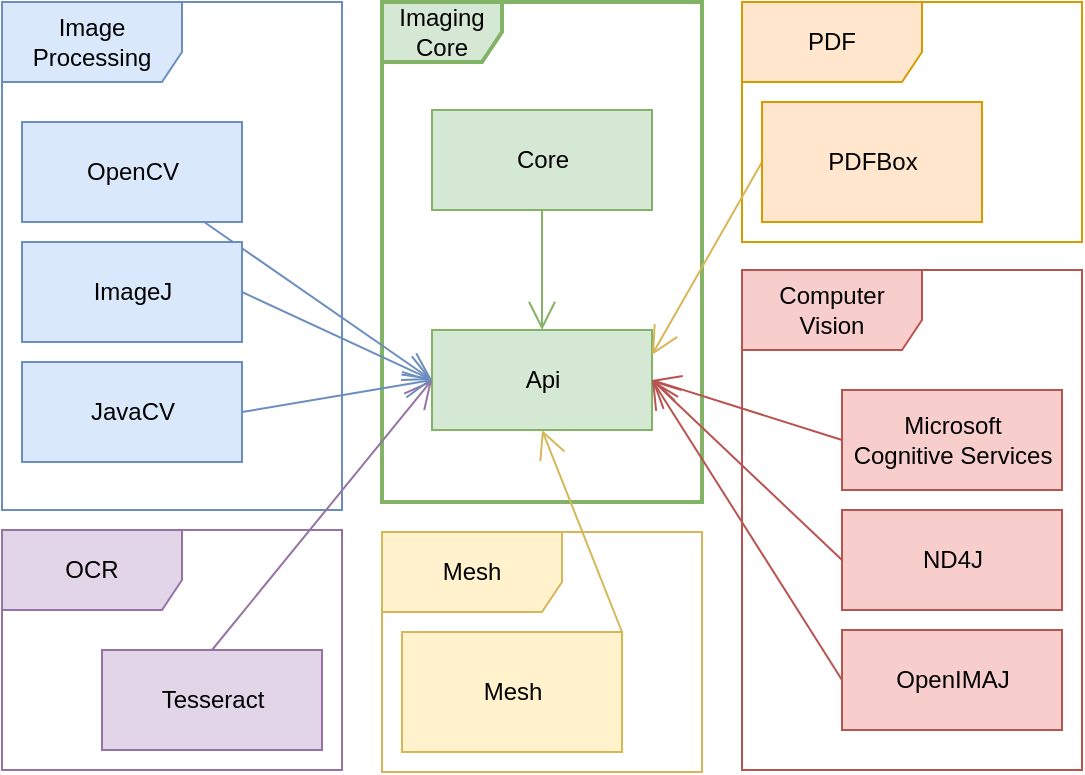 <mxfile version="13.7.9" type="device"><diagram id="Ylxj_0b_zs24TeH4lLF7" name="Page-1"><mxGraphModel dx="813" dy="558" grid="1" gridSize="10" guides="1" tooltips="1" connect="1" arrows="1" fold="1" page="1" pageScale="1" pageWidth="700" pageHeight="450" math="0" shadow="0"><root><mxCell id="0"/><mxCell id="1" parent="0"/><mxCell id="QwiKFzZQ-d2ylJXLY9Yn-19" value="Computer Vision" style="shape=umlFrame;whiteSpace=wrap;html=1;width=90;height=40;fillColor=#f8cecc;strokeColor=#b85450;" parent="1" vertex="1"><mxGeometry x="470" y="140" width="170" height="250" as="geometry"/></mxCell><mxCell id="QwiKFzZQ-d2ylJXLY9Yn-18" value="Image Processing" style="shape=umlFrame;whiteSpace=wrap;html=1;width=90;height=40;fillColor=#dae8fc;strokeColor=#6c8ebf;" parent="1" vertex="1"><mxGeometry x="100" y="6" width="170" height="254" as="geometry"/></mxCell><mxCell id="QwiKFzZQ-d2ylJXLY9Yn-22" value="Imaging Core" style="shape=umlFrame;whiteSpace=wrap;html=1;strokeWidth=2;fillColor=#d5e8d4;strokeColor=#82b366;" parent="1" vertex="1"><mxGeometry x="290" y="6" width="160" height="250" as="geometry"/></mxCell><mxCell id="QwiKFzZQ-d2ylJXLY9Yn-21" value="PDF" style="shape=umlFrame;whiteSpace=wrap;html=1;width=90;height=40;fillColor=#ffe6cc;strokeColor=#d79b00;" parent="1" vertex="1"><mxGeometry x="470" y="6" width="170" height="120" as="geometry"/></mxCell><mxCell id="QwiKFzZQ-d2ylJXLY9Yn-20" value="OCR" style="shape=umlFrame;whiteSpace=wrap;html=1;width=90;height=40;fillColor=#e1d5e7;strokeColor=#9673a6;" parent="1" vertex="1"><mxGeometry x="100" y="270" width="170" height="120" as="geometry"/></mxCell><mxCell id="QwiKFzZQ-d2ylJXLY9Yn-1" value="Api" style="html=1;fillColor=#d5e8d4;strokeColor=#82b366;" parent="1" vertex="1"><mxGeometry x="315" y="170" width="110" height="50" as="geometry"/></mxCell><mxCell id="QwiKFzZQ-d2ylJXLY9Yn-2" value="Core" style="html=1;fillColor=#d5e8d4;strokeColor=#82b366;" parent="1" vertex="1"><mxGeometry x="315" y="60" width="110" height="50" as="geometry"/></mxCell><mxCell id="QwiKFzZQ-d2ylJXLY9Yn-4" value="OpenCV" style="html=1;fillColor=#dae8fc;strokeColor=#6c8ebf;" parent="1" vertex="1"><mxGeometry x="110" y="66" width="110" height="50" as="geometry"/></mxCell><mxCell id="lxouMCAXQMESCVHlXEmf-1" style="rounded=0;orthogonalLoop=1;jettySize=auto;html=1;exitX=0;exitY=0.5;exitDx=0;exitDy=0;entryX=1;entryY=0.25;entryDx=0;entryDy=0;fillColor=#fff2cc;strokeColor=#d6b656;endArrow=open;endFill=0;endSize=12;" parent="1" source="QwiKFzZQ-d2ylJXLY9Yn-8" target="QwiKFzZQ-d2ylJXLY9Yn-1" edge="1"><mxGeometry relative="1" as="geometry"/></mxCell><mxCell id="QwiKFzZQ-d2ylJXLY9Yn-8" value="PDFBox" style="html=1;fillColor=#ffe6cc;strokeColor=#d79b00;" parent="1" vertex="1"><mxGeometry x="480" y="56" width="110" height="60" as="geometry"/></mxCell><mxCell id="QwiKFzZQ-d2ylJXLY9Yn-9" value="Tesseract&lt;br&gt;" style="html=1;fillColor=#e1d5e7;strokeColor=#9673a6;" parent="1" vertex="1"><mxGeometry x="150" y="330" width="110" height="50" as="geometry"/></mxCell><mxCell id="QwiKFzZQ-d2ylJXLY9Yn-10" value="Microsoft&lt;br&gt;Cognitive Services&lt;br&gt;" style="html=1;fillColor=#f8cecc;strokeColor=#b85450;" parent="1" vertex="1"><mxGeometry x="520" y="200" width="110" height="50" as="geometry"/></mxCell><mxCell id="QwiKFzZQ-d2ylJXLY9Yn-11" value="" style="endArrow=open;endFill=1;endSize=12;html=1;fillColor=#d5e8d4;strokeColor=#82b366;" parent="1" source="QwiKFzZQ-d2ylJXLY9Yn-2" target="QwiKFzZQ-d2ylJXLY9Yn-1" edge="1"><mxGeometry width="160" relative="1" as="geometry"><mxPoint x="180" y="376" as="sourcePoint"/><mxPoint x="340" y="376" as="targetPoint"/></mxGeometry></mxCell><mxCell id="QwiKFzZQ-d2ylJXLY9Yn-14" value="" style="endArrow=open;endFill=1;endSize=12;html=1;fillColor=#dae8fc;strokeColor=#6c8ebf;entryX=0;entryY=0.5;entryDx=0;entryDy=0;" parent="1" source="QwiKFzZQ-d2ylJXLY9Yn-4" target="QwiKFzZQ-d2ylJXLY9Yn-1" edge="1"><mxGeometry width="160" relative="1" as="geometry"><mxPoint x="200" y="456" as="sourcePoint"/><mxPoint x="360" y="456" as="targetPoint"/></mxGeometry></mxCell><mxCell id="QwiKFzZQ-d2ylJXLY9Yn-16" value="" style="endArrow=open;endFill=1;endSize=12;html=1;fillColor=#e1d5e7;strokeColor=#9673a6;entryX=0;entryY=0.5;entryDx=0;entryDy=0;exitX=0.5;exitY=0;exitDx=0;exitDy=0;" parent="1" source="QwiKFzZQ-d2ylJXLY9Yn-9" target="QwiKFzZQ-d2ylJXLY9Yn-1" edge="1"><mxGeometry width="160" relative="1" as="geometry"><mxPoint x="180" y="466" as="sourcePoint"/><mxPoint x="340" y="466" as="targetPoint"/></mxGeometry></mxCell><mxCell id="QwiKFzZQ-d2ylJXLY9Yn-17" value="" style="endArrow=open;endFill=1;endSize=12;html=1;fillColor=#f8cecc;strokeColor=#b85450;entryX=1;entryY=0.5;entryDx=0;entryDy=0;exitX=0;exitY=0.5;exitDx=0;exitDy=0;" parent="1" source="QwiKFzZQ-d2ylJXLY9Yn-10" target="QwiKFzZQ-d2ylJXLY9Yn-1" edge="1"><mxGeometry width="160" relative="1" as="geometry"><mxPoint x="240" y="416" as="sourcePoint"/><mxPoint x="400" y="416" as="targetPoint"/></mxGeometry></mxCell><mxCell id="gZdt0Xd-WqWPw0UXdV1w-1" value="ImageJ" style="html=1;fillColor=#dae8fc;strokeColor=#6c8ebf;" parent="1" vertex="1"><mxGeometry x="110" y="126" width="110" height="50" as="geometry"/></mxCell><mxCell id="gZdt0Xd-WqWPw0UXdV1w-3" value="" style="endArrow=open;endFill=1;endSize=12;html=1;fillColor=#dae8fc;strokeColor=#6c8ebf;entryX=0;entryY=0.5;entryDx=0;entryDy=0;exitX=1;exitY=0.5;exitDx=0;exitDy=0;" parent="1" source="gZdt0Xd-WqWPw0UXdV1w-1" target="QwiKFzZQ-d2ylJXLY9Yn-1" edge="1"><mxGeometry width="160" relative="1" as="geometry"><mxPoint x="230" y="101" as="sourcePoint"/><mxPoint x="325" y="101" as="targetPoint"/></mxGeometry></mxCell><mxCell id="bRZNNnJUCgs-pFh0X8Yt-1" value="ND4J" style="html=1;fillColor=#f8cecc;strokeColor=#b85450;" parent="1" vertex="1"><mxGeometry x="520" y="260" width="110" height="50" as="geometry"/></mxCell><mxCell id="bRZNNnJUCgs-pFh0X8Yt-3" value="" style="endArrow=open;endFill=1;endSize=12;html=1;fillColor=#f8cecc;strokeColor=#b85450;exitX=0;exitY=0.5;exitDx=0;exitDy=0;entryX=1;entryY=0.5;entryDx=0;entryDy=0;" parent="1" source="bRZNNnJUCgs-pFh0X8Yt-1" target="QwiKFzZQ-d2ylJXLY9Yn-1" edge="1"><mxGeometry width="160" relative="1" as="geometry"><mxPoint x="530" y="101" as="sourcePoint"/><mxPoint x="420" y="195" as="targetPoint"/></mxGeometry></mxCell><mxCell id="DBWXWgATHRcUCI2yqFGQ-1" value="OpenIMAJ" style="html=1;fillColor=#f8cecc;strokeColor=#b85450;" parent="1" vertex="1"><mxGeometry x="520" y="320" width="110" height="50" as="geometry"/></mxCell><mxCell id="DBWXWgATHRcUCI2yqFGQ-3" value="" style="endArrow=open;endFill=1;endSize=12;html=1;fillColor=#f8cecc;strokeColor=#b85450;entryX=1;entryY=0.5;entryDx=0;entryDy=0;exitX=0;exitY=0.5;exitDx=0;exitDy=0;" parent="1" source="DBWXWgATHRcUCI2yqFGQ-1" target="QwiKFzZQ-d2ylJXLY9Yn-1" edge="1"><mxGeometry width="160" relative="1" as="geometry"><mxPoint x="521" y="349" as="sourcePoint"/><mxPoint x="460" y="126" as="targetPoint"/></mxGeometry></mxCell><mxCell id="dXxh7-wjVy-UpSxIh2Fa-2" value="Mesh" style="shape=umlFrame;whiteSpace=wrap;html=1;width=90;height=40;fillColor=#fff2cc;strokeColor=#d6b656;" parent="1" vertex="1"><mxGeometry x="290" y="271" width="160" height="120" as="geometry"/></mxCell><mxCell id="dXxh7-wjVy-UpSxIh2Fa-3" value="Mesh" style="html=1;fillColor=#fff2cc;strokeColor=#d6b656;" parent="1" vertex="1"><mxGeometry x="300" y="321" width="110" height="60" as="geometry"/></mxCell><mxCell id="dXxh7-wjVy-UpSxIh2Fa-5" style="rounded=0;orthogonalLoop=1;jettySize=auto;html=1;exitX=1;exitY=0;exitDx=0;exitDy=0;fillColor=#fff2cc;strokeColor=#d6b656;endArrow=open;endFill=0;endSize=12;" parent="1" source="dXxh7-wjVy-UpSxIh2Fa-3" edge="1"><mxGeometry relative="1" as="geometry"><mxPoint x="490" y="96" as="sourcePoint"/><mxPoint x="370" y="220" as="targetPoint"/></mxGeometry></mxCell><mxCell id="oehwc2HshN7XIS7r0Z1J-1" value="JavaCV" style="html=1;fillColor=#dae8fc;strokeColor=#6c8ebf;" parent="1" vertex="1"><mxGeometry x="110" y="186" width="110" height="50" as="geometry"/></mxCell><mxCell id="oehwc2HshN7XIS7r0Z1J-2" value="" style="endArrow=open;endFill=1;endSize=12;html=1;fillColor=#dae8fc;strokeColor=#6c8ebf;exitX=1;exitY=0.5;exitDx=0;exitDy=0;entryX=0;entryY=0.5;entryDx=0;entryDy=0;" parent="1" source="oehwc2HshN7XIS7r0Z1J-1" target="QwiKFzZQ-d2ylJXLY9Yn-1" edge="1"><mxGeometry width="160" relative="1" as="geometry"><mxPoint x="230" y="161" as="sourcePoint"/><mxPoint x="310" y="90" as="targetPoint"/></mxGeometry></mxCell></root></mxGraphModel></diagram></mxfile>